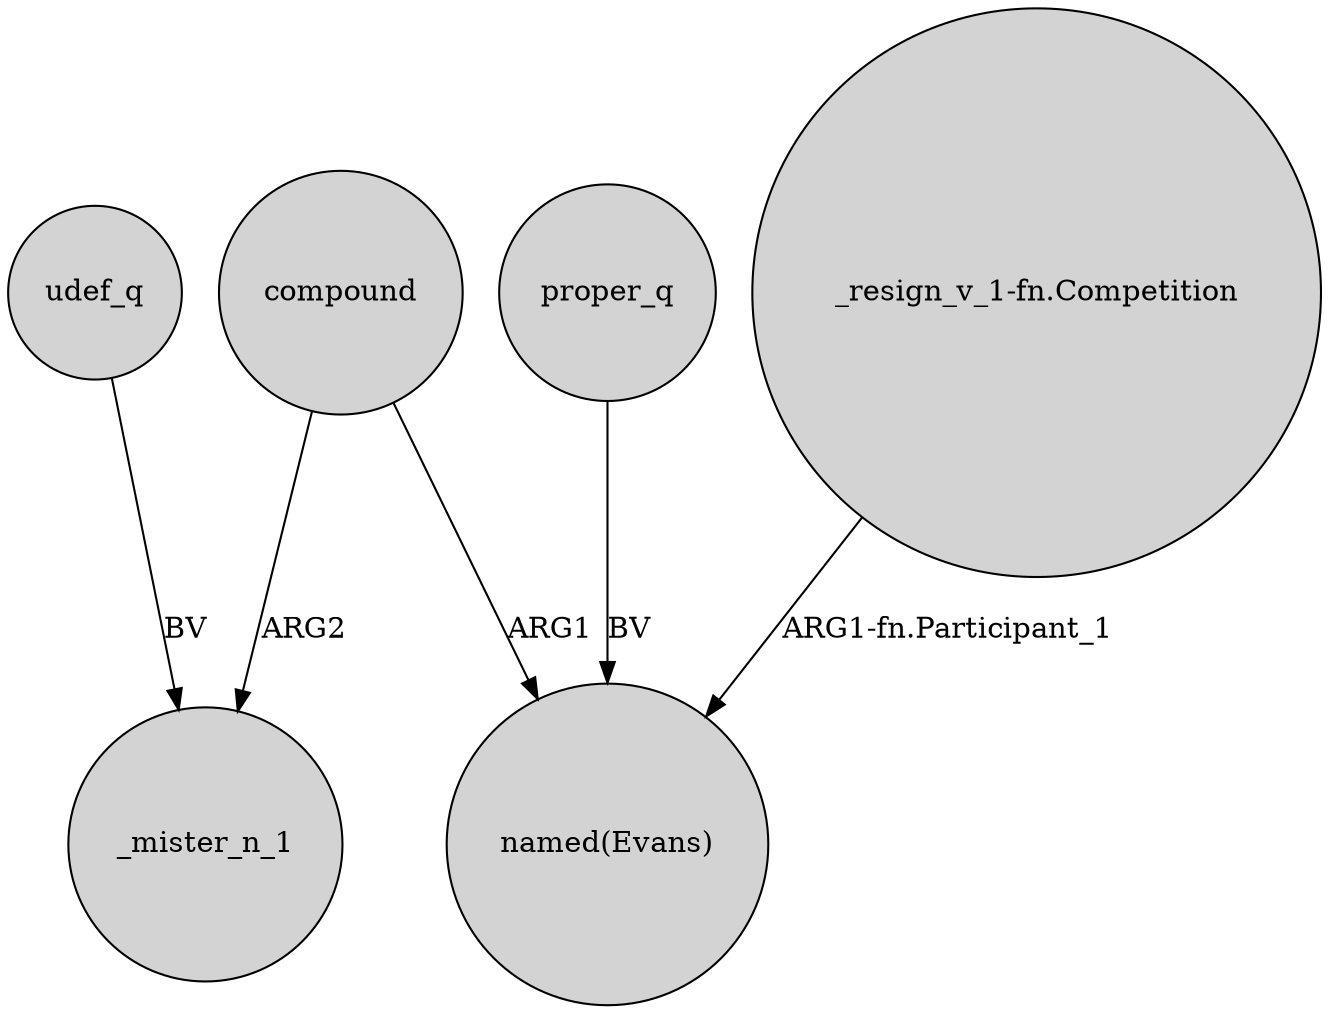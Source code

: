 digraph {
	node [shape=circle style=filled]
	compound -> _mister_n_1 [label=ARG2]
	udef_q -> _mister_n_1 [label=BV]
	"_resign_v_1-fn.Competition" -> "named(Evans)" [label="ARG1-fn.Participant_1"]
	compound -> "named(Evans)" [label=ARG1]
	proper_q -> "named(Evans)" [label=BV]
}
